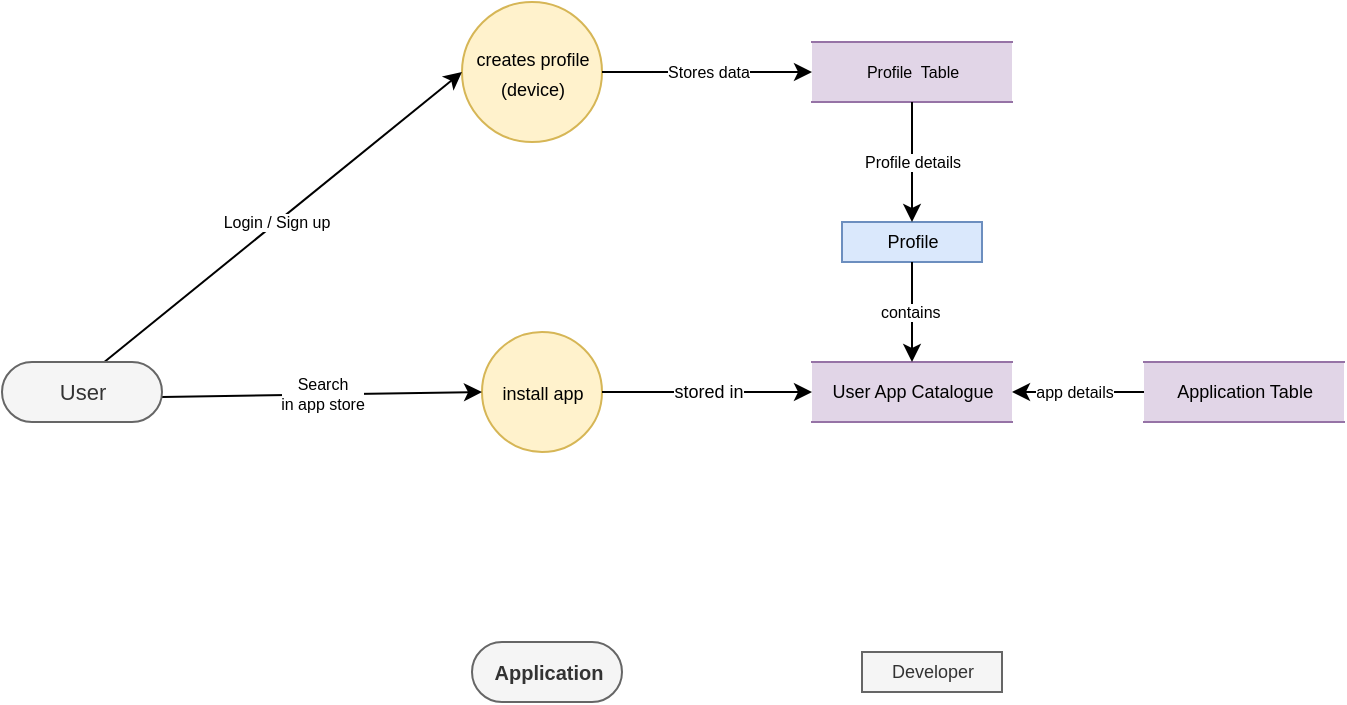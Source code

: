 <mxfile version="20.8.20" type="github">
  <diagram name="Page-1" id="peoEXKKkSshNWl6Lv4T5">
    <mxGraphModel dx="787" dy="510" grid="1" gridSize="10" guides="1" tooltips="1" connect="1" arrows="1" fold="1" page="1" pageScale="1" pageWidth="827" pageHeight="1169" math="0" shadow="0">
      <root>
        <mxCell id="0" />
        <mxCell id="1" parent="0" />
        <mxCell id="s8iCkAIOPCFulTm78Inb-2" value="Profile&amp;nbsp; Table&lt;br&gt;" style="html=1;dashed=0;whitespace=wrap;shape=partialRectangle;right=0;left=0;fontSize=8;fillColor=#e1d5e7;strokeColor=#9673a6;" vertex="1" parent="1">
          <mxGeometry x="485" y="270" width="100" height="30" as="geometry" />
        </mxCell>
        <mxCell id="s8iCkAIOPCFulTm78Inb-4" value="&lt;font style=&quot;font-size: 9px;&quot;&gt;creates profile&lt;br&gt;(device)&lt;/font&gt;" style="shape=ellipse;html=1;dashed=0;whitespace=wrap;aspect=fixed;perimeter=ellipsePerimeter;fontSize=12;fillColor=#fff2cc;strokeColor=#d6b656;" vertex="1" parent="1">
          <mxGeometry x="310" y="250" width="70" height="70" as="geometry" />
        </mxCell>
        <mxCell id="s8iCkAIOPCFulTm78Inb-5" value="Profile&lt;br&gt;" style="html=1;dashed=0;whitespace=wrap;fontSize=9;fillColor=#dae8fc;strokeColor=#6c8ebf;" vertex="1" parent="1">
          <mxGeometry x="500" y="360" width="70" height="20" as="geometry" />
        </mxCell>
        <mxCell id="s8iCkAIOPCFulTm78Inb-6" value="&lt;font style=&quot;font-size: 9px;&quot;&gt;&lt;br&gt;install app&lt;br&gt;&lt;br&gt;&lt;/font&gt;" style="shape=ellipse;html=1;dashed=0;whitespace=wrap;aspect=fixed;perimeter=ellipsePerimeter;fontSize=12;fillColor=#fff2cc;strokeColor=#d6b656;" vertex="1" parent="1">
          <mxGeometry x="320" y="415" width="60" height="60" as="geometry" />
        </mxCell>
        <mxCell id="s8iCkAIOPCFulTm78Inb-7" value="Application Table" style="html=1;dashed=0;whitespace=wrap;shape=partialRectangle;right=0;left=0;fontSize=9;fillColor=#e1d5e7;strokeColor=#9673a6;" vertex="1" parent="1">
          <mxGeometry x="651" y="430" width="100" height="30" as="geometry" />
        </mxCell>
        <mxCell id="s8iCkAIOPCFulTm78Inb-8" value="User App Catalogue" style="html=1;dashed=0;whitespace=wrap;shape=partialRectangle;right=0;left=0;fontSize=9;fillColor=#e1d5e7;strokeColor=#9673a6;" vertex="1" parent="1">
          <mxGeometry x="485" y="430" width="100" height="30" as="geometry" />
        </mxCell>
        <mxCell id="s8iCkAIOPCFulTm78Inb-10" value="Search&lt;br&gt;in app store" style="endArrow=classic;html=1;fontSize=8;curved=1;exitX=1;exitY=0.5;exitDx=0;exitDy=0;entryX=0;entryY=0.5;entryDx=0;entryDy=0;" edge="1" parent="1" target="s8iCkAIOPCFulTm78Inb-6">
          <mxGeometry relative="1" as="geometry">
            <mxPoint x="160" y="447.5" as="sourcePoint" />
            <mxPoint x="240" y="604.6" as="targetPoint" />
          </mxGeometry>
        </mxCell>
        <mxCell id="s8iCkAIOPCFulTm78Inb-11" value="Login / Sign up" style="endArrow=classic;html=1;fontSize=8;curved=1;exitX=0.5;exitY=0;exitDx=0;exitDy=0;entryX=0;entryY=0.5;entryDx=0;entryDy=0;" edge="1" parent="1" target="s8iCkAIOPCFulTm78Inb-4">
          <mxGeometry x="-0.002" relative="1" as="geometry">
            <mxPoint x="125" y="435" as="sourcePoint" />
            <mxPoint x="330" y="455" as="targetPoint" />
            <mxPoint as="offset" />
          </mxGeometry>
        </mxCell>
        <mxCell id="s8iCkAIOPCFulTm78Inb-12" value="" style="endArrow=classic;html=1;fontSize=8;curved=1;exitX=1;exitY=0.5;exitDx=0;exitDy=0;entryX=0;entryY=0.5;entryDx=0;entryDy=0;" edge="1" parent="1" source="s8iCkAIOPCFulTm78Inb-4" target="s8iCkAIOPCFulTm78Inb-2">
          <mxGeometry relative="1" as="geometry">
            <mxPoint x="390" y="240" as="sourcePoint" />
            <mxPoint x="490" y="240" as="targetPoint" />
          </mxGeometry>
        </mxCell>
        <mxCell id="s8iCkAIOPCFulTm78Inb-13" value="Stores data" style="edgeLabel;resizable=0;html=1;align=center;verticalAlign=middle;fontSize=8;fillColor=#FFFFFF;" connectable="0" vertex="1" parent="s8iCkAIOPCFulTm78Inb-12">
          <mxGeometry relative="1" as="geometry" />
        </mxCell>
        <mxCell id="s8iCkAIOPCFulTm78Inb-14" value="" style="endArrow=classic;html=1;fontSize=8;curved=1;exitX=0.5;exitY=1;exitDx=0;exitDy=0;entryX=0.5;entryY=0;entryDx=0;entryDy=0;" edge="1" parent="1" source="s8iCkAIOPCFulTm78Inb-2" target="s8iCkAIOPCFulTm78Inb-5">
          <mxGeometry relative="1" as="geometry">
            <mxPoint x="585" y="320" as="sourcePoint" />
            <mxPoint x="685" y="320" as="targetPoint" />
          </mxGeometry>
        </mxCell>
        <mxCell id="s8iCkAIOPCFulTm78Inb-15" value="Profile details" style="edgeLabel;resizable=0;html=1;align=center;verticalAlign=middle;fontSize=8;fillColor=#FFFFFF;" connectable="0" vertex="1" parent="s8iCkAIOPCFulTm78Inb-14">
          <mxGeometry relative="1" as="geometry" />
        </mxCell>
        <mxCell id="s8iCkAIOPCFulTm78Inb-16" value="" style="endArrow=classic;html=1;fontSize=8;curved=1;exitX=0.5;exitY=1;exitDx=0;exitDy=0;entryX=0.5;entryY=0;entryDx=0;entryDy=0;" edge="1" parent="1" source="s8iCkAIOPCFulTm78Inb-5" target="s8iCkAIOPCFulTm78Inb-8">
          <mxGeometry relative="1" as="geometry">
            <mxPoint x="534.6" y="375" as="sourcePoint" />
            <mxPoint x="534.6" y="435" as="targetPoint" />
          </mxGeometry>
        </mxCell>
        <mxCell id="s8iCkAIOPCFulTm78Inb-17" value="contains&amp;nbsp;" style="edgeLabel;resizable=0;html=1;align=center;verticalAlign=middle;fontSize=8;fillColor=#FFFFFF;" connectable="0" vertex="1" parent="s8iCkAIOPCFulTm78Inb-16">
          <mxGeometry relative="1" as="geometry">
            <mxPoint as="offset" />
          </mxGeometry>
        </mxCell>
        <mxCell id="s8iCkAIOPCFulTm78Inb-18" value="" style="endArrow=classic;html=1;fontSize=8;curved=1;exitX=0;exitY=0.5;exitDx=0;exitDy=0;entryX=1;entryY=0.5;entryDx=0;entryDy=0;" edge="1" parent="1" source="s8iCkAIOPCFulTm78Inb-7" target="s8iCkAIOPCFulTm78Inb-8">
          <mxGeometry relative="1" as="geometry">
            <mxPoint x="600" y="380" as="sourcePoint" />
            <mxPoint x="700" y="380" as="targetPoint" />
          </mxGeometry>
        </mxCell>
        <mxCell id="s8iCkAIOPCFulTm78Inb-19" value="app details" style="edgeLabel;resizable=0;html=1;align=center;verticalAlign=middle;fontSize=8;fillColor=#FFFFFF;" connectable="0" vertex="1" parent="s8iCkAIOPCFulTm78Inb-18">
          <mxGeometry relative="1" as="geometry">
            <mxPoint x="-2" as="offset" />
          </mxGeometry>
        </mxCell>
        <mxCell id="s8iCkAIOPCFulTm78Inb-20" value="" style="endArrow=classic;html=1;rounded=0;exitX=1;exitY=0.5;exitDx=0;exitDy=0;entryX=0;entryY=0.5;entryDx=0;entryDy=0;fontSize=9;" edge="1" parent="1" source="s8iCkAIOPCFulTm78Inb-6" target="s8iCkAIOPCFulTm78Inb-8">
          <mxGeometry relative="1" as="geometry">
            <mxPoint x="390" y="480" as="sourcePoint" />
            <mxPoint x="490" y="480" as="targetPoint" />
            <Array as="points">
              <mxPoint x="430" y="445" />
            </Array>
          </mxGeometry>
        </mxCell>
        <mxCell id="s8iCkAIOPCFulTm78Inb-21" value="stored in" style="edgeLabel;resizable=0;html=1;align=center;verticalAlign=middle;fontSize=9;" connectable="0" vertex="1" parent="s8iCkAIOPCFulTm78Inb-20">
          <mxGeometry relative="1" as="geometry" />
        </mxCell>
        <mxCell id="s8iCkAIOPCFulTm78Inb-22" value="Application" style="html=1;dashed=0;whitespace=wrap;shape=mxgraph.dfd.start;fillColor=#f5f5f5;fontColor=#333333;strokeColor=#666666;fontStyle=1;fontSize=10;" vertex="1" parent="1">
          <mxGeometry x="315" y="570" width="75" height="30" as="geometry" />
        </mxCell>
        <mxCell id="s8iCkAIOPCFulTm78Inb-23" value="Developer" style="html=1;dashed=0;whitespace=wrap;fontSize=9;fillColor=#f5f5f5;fontColor=#333333;strokeColor=#666666;" vertex="1" parent="1">
          <mxGeometry x="510" y="575" width="70" height="20" as="geometry" />
        </mxCell>
        <mxCell id="s8iCkAIOPCFulTm78Inb-24" value="User" style="html=1;dashed=0;whitespace=wrap;shape=mxgraph.dfd.start;fontSize=11;fillColor=#f5f5f5;fontColor=#333333;strokeColor=#666666;" vertex="1" parent="1">
          <mxGeometry x="80" y="430" width="80" height="30" as="geometry" />
        </mxCell>
      </root>
    </mxGraphModel>
  </diagram>
</mxfile>
